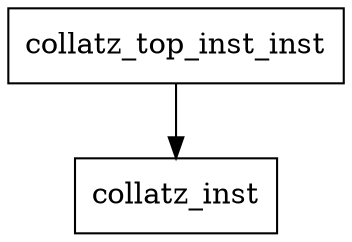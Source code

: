 digraph {
Node0x27b6110[label="collatz_inst", shape="box"];
Node0x27bc570[label="collatz_top_inst_inst", shape="box"];
Node0x27bc570 -> Node0x27b6110;
}
